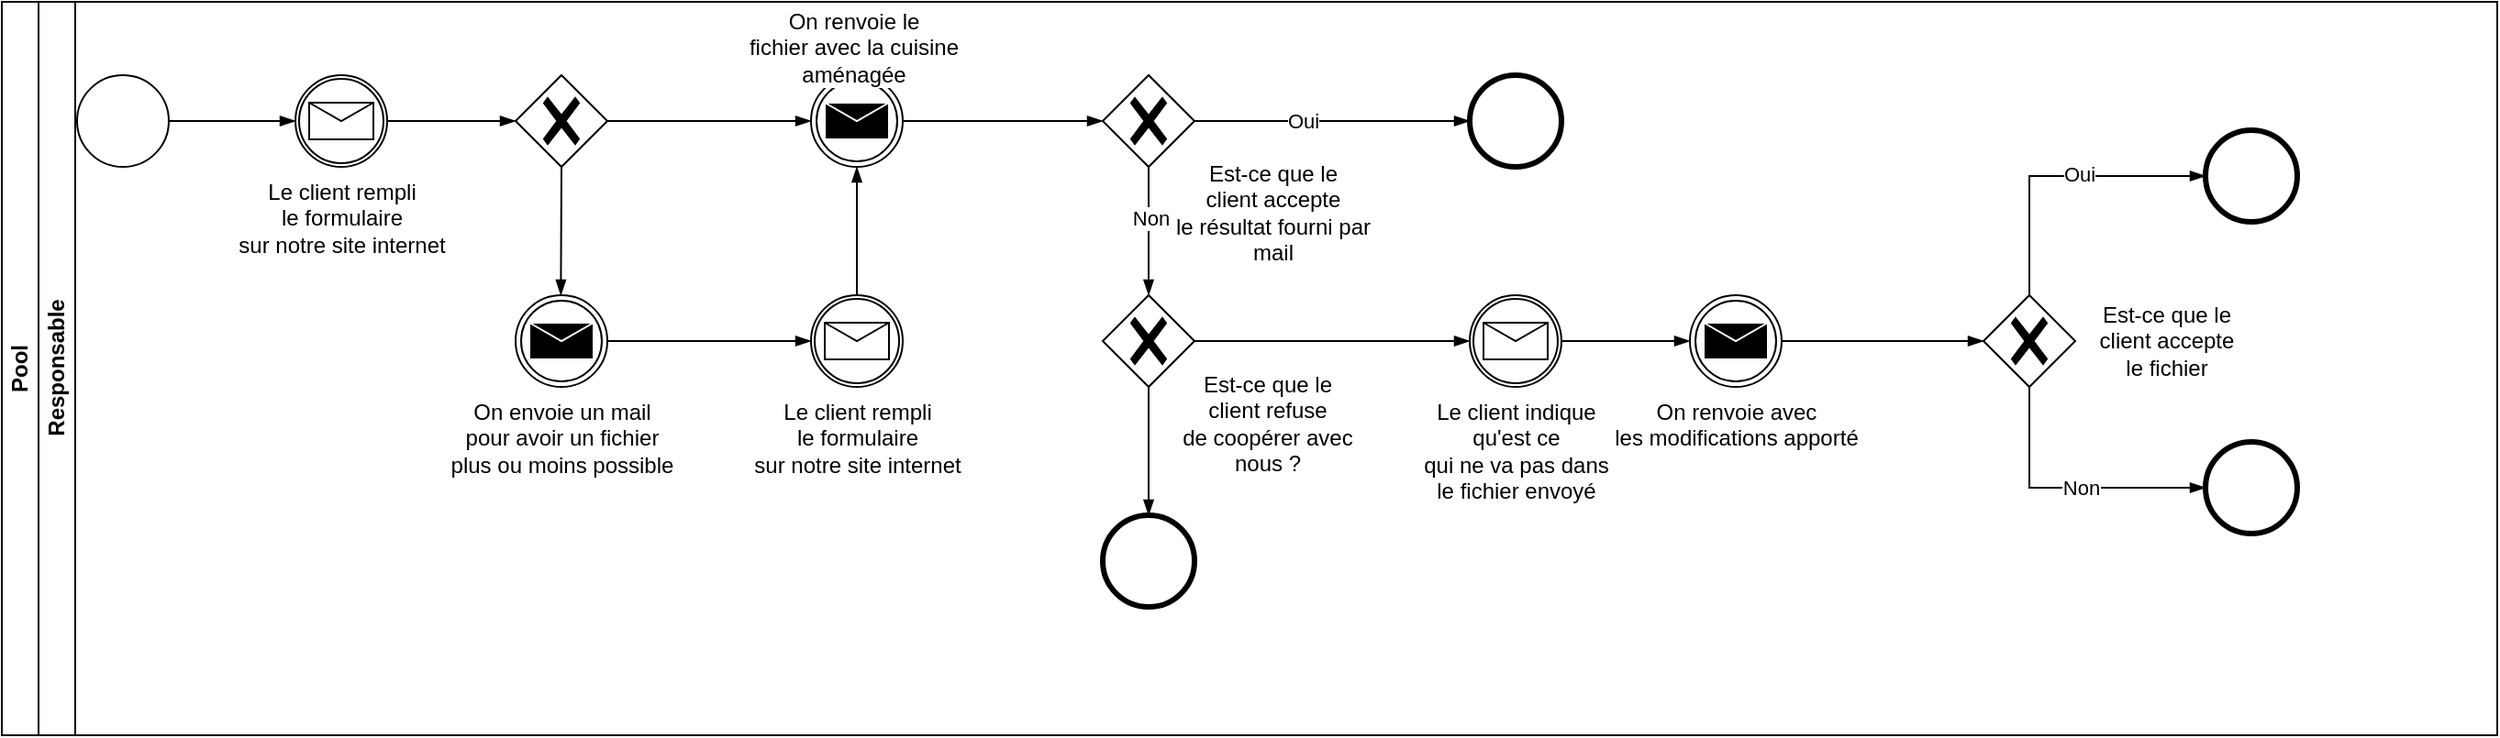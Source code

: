 <mxfile version="22.1.11" type="github">
  <diagram name="Page-1" id="r9_dcZiVTWIHIj-0cioe">
    <mxGraphModel dx="1912" dy="2209" grid="1" gridSize="10" guides="1" tooltips="1" connect="1" arrows="1" fold="1" page="1" pageScale="1" pageWidth="827" pageHeight="1169" math="0" shadow="0">
      <root>
        <mxCell id="0" />
        <mxCell id="1" parent="0" />
        <mxCell id="D1IDOb-8UlhYUGt4Y6p8-2" value="Pool" style="swimlane;html=1;childLayout=stackLayout;resizeParent=1;resizeParentMax=0;horizontal=0;startSize=20;horizontalStack=0;whiteSpace=wrap;" parent="1" vertex="1">
          <mxGeometry x="40" y="-40" width="1360" height="400" as="geometry" />
        </mxCell>
        <mxCell id="D1IDOb-8UlhYUGt4Y6p8-3" value="Responsable" style="swimlane;html=1;startSize=20;horizontal=0;" parent="1" vertex="1">
          <mxGeometry x="60" y="-40" width="1340" height="400" as="geometry" />
        </mxCell>
        <mxCell id="Vwyu7rgs5bZc1OZMxp64-15" value="" style="points=[[0.145,0.145,0],[0.5,0,0],[0.855,0.145,0],[1,0.5,0],[0.855,0.855,0],[0.5,1,0],[0.145,0.855,0],[0,0.5,0]];shape=mxgraph.bpmn.event;html=1;verticalLabelPosition=bottom;labelBackgroundColor=#ffffff;verticalAlign=top;align=center;perimeter=ellipsePerimeter;outlineConnect=0;aspect=fixed;outline=standard;symbol=general;" parent="D1IDOb-8UlhYUGt4Y6p8-3" vertex="1">
          <mxGeometry x="21" y="40" width="50" height="50" as="geometry" />
        </mxCell>
        <mxCell id="Vwyu7rgs5bZc1OZMxp64-16" value="" style="points=[[0.145,0.145,0],[0.5,0,0],[0.855,0.145,0],[1,0.5,0],[0.855,0.855,0],[0.5,1,0],[0.145,0.855,0],[0,0.5,0]];shape=mxgraph.bpmn.event;html=1;verticalLabelPosition=bottom;labelBackgroundColor=#ffffff;verticalAlign=top;align=center;perimeter=ellipsePerimeter;outlineConnect=0;aspect=fixed;outline=throwing;symbol=message;" parent="D1IDOb-8UlhYUGt4Y6p8-3" vertex="1">
          <mxGeometry x="421" y="40" width="50" height="50" as="geometry" />
        </mxCell>
        <mxCell id="Vwyu7rgs5bZc1OZMxp64-17" value="Le client rempli &lt;br&gt;le formulaire &lt;br&gt;sur notre site internet" style="points=[[0.145,0.145,0],[0.5,0,0],[0.855,0.145,0],[1,0.5,0],[0.855,0.855,0],[0.5,1,0],[0.145,0.855,0],[0,0.5,0]];shape=mxgraph.bpmn.event;html=1;verticalLabelPosition=bottom;labelBackgroundColor=#ffffff;verticalAlign=top;align=center;perimeter=ellipsePerimeter;outlineConnect=0;aspect=fixed;outline=catching;symbol=message;" parent="D1IDOb-8UlhYUGt4Y6p8-3" vertex="1">
          <mxGeometry x="140" y="40" width="50" height="50" as="geometry" />
        </mxCell>
        <mxCell id="Vwyu7rgs5bZc1OZMxp64-18" value="" style="points=[[0.25,0.25,0],[0.5,0,0],[0.75,0.25,0],[1,0.5,0],[0.75,0.75,0],[0.5,1,0],[0.25,0.75,0],[0,0.5,0]];shape=mxgraph.bpmn.gateway2;html=1;verticalLabelPosition=bottom;labelBackgroundColor=#ffffff;verticalAlign=top;align=center;perimeter=rhombusPerimeter;outlineConnect=0;outline=none;symbol=none;gwType=exclusive;" parent="D1IDOb-8UlhYUGt4Y6p8-3" vertex="1">
          <mxGeometry x="580" y="160" width="50" height="50" as="geometry" />
        </mxCell>
        <mxCell id="Vwyu7rgs5bZc1OZMxp64-20" value="" style="points=[[0.145,0.145,0],[0.5,0,0],[0.855,0.145,0],[1,0.5,0],[0.855,0.855,0],[0.5,1,0],[0.145,0.855,0],[0,0.5,0]];shape=mxgraph.bpmn.event;html=1;verticalLabelPosition=bottom;labelBackgroundColor=#ffffff;verticalAlign=top;align=center;perimeter=ellipsePerimeter;outlineConnect=0;aspect=fixed;outline=end;symbol=terminate2;" parent="D1IDOb-8UlhYUGt4Y6p8-3" vertex="1">
          <mxGeometry x="780" y="40" width="50" height="50" as="geometry" />
        </mxCell>
        <mxCell id="Vwyu7rgs5bZc1OZMxp64-21" value="" style="points=[[0.25,0.25,0],[0.5,0,0],[0.75,0.25,0],[1,0.5,0],[0.75,0.75,0],[0.5,1,0],[0.25,0.75,0],[0,0.5,0]];shape=mxgraph.bpmn.gateway2;html=1;verticalLabelPosition=bottom;labelBackgroundColor=#ffffff;verticalAlign=top;align=center;perimeter=rhombusPerimeter;outlineConnect=0;outline=none;symbol=none;gwType=exclusive;" parent="D1IDOb-8UlhYUGt4Y6p8-3" vertex="1">
          <mxGeometry x="580" y="40" width="50" height="50" as="geometry" />
        </mxCell>
        <mxCell id="Vwyu7rgs5bZc1OZMxp64-22" value="" style="points=[[0.145,0.145,0],[0.5,0,0],[0.855,0.145,0],[1,0.5,0],[0.855,0.855,0],[0.5,1,0],[0.145,0.855,0],[0,0.5,0]];shape=mxgraph.bpmn.event;html=1;verticalLabelPosition=bottom;labelBackgroundColor=#ffffff;verticalAlign=top;align=center;perimeter=ellipsePerimeter;outlineConnect=0;aspect=fixed;outline=end;symbol=terminate2;" parent="D1IDOb-8UlhYUGt4Y6p8-3" vertex="1">
          <mxGeometry x="580" y="280" width="50" height="50" as="geometry" />
        </mxCell>
        <mxCell id="Vwyu7rgs5bZc1OZMxp64-23" value="Le client indique &lt;br&gt;qu&#39;est ce&lt;br&gt;qui ne va pas dans &lt;br&gt;le fichier envoyé" style="points=[[0.145,0.145,0],[0.5,0,0],[0.855,0.145,0],[1,0.5,0],[0.855,0.855,0],[0.5,1,0],[0.145,0.855,0],[0,0.5,0]];shape=mxgraph.bpmn.event;html=1;verticalLabelPosition=bottom;labelBackgroundColor=#ffffff;verticalAlign=top;align=center;perimeter=ellipsePerimeter;outlineConnect=0;aspect=fixed;outline=catching;symbol=message;" parent="D1IDOb-8UlhYUGt4Y6p8-3" vertex="1">
          <mxGeometry x="780" y="160" width="50" height="50" as="geometry" />
        </mxCell>
        <mxCell id="Vwyu7rgs5bZc1OZMxp64-24" value="On renvoie avec &lt;br&gt;les modifications apporté" style="points=[[0.145,0.145,0],[0.5,0,0],[0.855,0.145,0],[1,0.5,0],[0.855,0.855,0],[0.5,1,0],[0.145,0.855,0],[0,0.5,0]];shape=mxgraph.bpmn.event;html=1;verticalLabelPosition=bottom;labelBackgroundColor=#ffffff;verticalAlign=top;align=center;perimeter=ellipsePerimeter;outlineConnect=0;aspect=fixed;outline=throwing;symbol=message;" parent="D1IDOb-8UlhYUGt4Y6p8-3" vertex="1">
          <mxGeometry x="900" y="160" width="50" height="50" as="geometry" />
        </mxCell>
        <mxCell id="Vwyu7rgs5bZc1OZMxp64-26" value="" style="points=[[0.25,0.25,0],[0.5,0,0],[0.75,0.25,0],[1,0.5,0],[0.75,0.75,0],[0.5,1,0],[0.25,0.75,0],[0,0.5,0]];shape=mxgraph.bpmn.gateway2;html=1;verticalLabelPosition=bottom;labelBackgroundColor=#ffffff;verticalAlign=top;align=center;perimeter=rhombusPerimeter;outlineConnect=0;outline=none;symbol=none;gwType=exclusive;" parent="D1IDOb-8UlhYUGt4Y6p8-3" vertex="1">
          <mxGeometry x="1060" y="160" width="50" height="50" as="geometry" />
        </mxCell>
        <mxCell id="Vwyu7rgs5bZc1OZMxp64-27" value="" style="points=[[0.145,0.145,0],[0.5,0,0],[0.855,0.145,0],[1,0.5,0],[0.855,0.855,0],[0.5,1,0],[0.145,0.855,0],[0,0.5,0]];shape=mxgraph.bpmn.event;html=1;verticalLabelPosition=bottom;labelBackgroundColor=#ffffff;verticalAlign=top;align=center;perimeter=ellipsePerimeter;outlineConnect=0;aspect=fixed;outline=end;symbol=terminate2;" parent="D1IDOb-8UlhYUGt4Y6p8-3" vertex="1">
          <mxGeometry x="1181" y="70" width="50" height="50" as="geometry" />
        </mxCell>
        <mxCell id="Vwyu7rgs5bZc1OZMxp64-28" value="" style="points=[[0.145,0.145,0],[0.5,0,0],[0.855,0.145,0],[1,0.5,0],[0.855,0.855,0],[0.5,1,0],[0.145,0.855,0],[0,0.5,0]];shape=mxgraph.bpmn.event;html=1;verticalLabelPosition=bottom;labelBackgroundColor=#ffffff;verticalAlign=top;align=center;perimeter=ellipsePerimeter;outlineConnect=0;aspect=fixed;outline=end;symbol=terminate2;" parent="D1IDOb-8UlhYUGt4Y6p8-3" vertex="1">
          <mxGeometry x="1181" y="240" width="50" height="50" as="geometry" />
        </mxCell>
        <mxCell id="6QLDngQJifuQpvsOph74-2" value="" style="points=[[0.25,0.25,0],[0.5,0,0],[0.75,0.25,0],[1,0.5,0],[0.75,0.75,0],[0.5,1,0],[0.25,0.75,0],[0,0.5,0]];shape=mxgraph.bpmn.gateway2;html=1;verticalLabelPosition=bottom;labelBackgroundColor=#ffffff;verticalAlign=top;align=center;perimeter=rhombusPerimeter;outlineConnect=0;outline=none;symbol=none;gwType=exclusive;" vertex="1" parent="D1IDOb-8UlhYUGt4Y6p8-3">
          <mxGeometry x="260" y="40" width="50" height="50" as="geometry" />
        </mxCell>
        <mxCell id="6QLDngQJifuQpvsOph74-3" value="On envoie un mail &lt;br&gt;pour avoir un fichier &lt;br&gt;plus ou moins possible" style="points=[[0.145,0.145,0],[0.5,0,0],[0.855,0.145,0],[1,0.5,0],[0.855,0.855,0],[0.5,1,0],[0.145,0.855,0],[0,0.5,0]];shape=mxgraph.bpmn.event;html=1;verticalLabelPosition=bottom;labelBackgroundColor=#ffffff;verticalAlign=top;align=center;perimeter=ellipsePerimeter;outlineConnect=0;aspect=fixed;outline=throwing;symbol=message;" vertex="1" parent="D1IDOb-8UlhYUGt4Y6p8-3">
          <mxGeometry x="260" y="160" width="50" height="50" as="geometry" />
        </mxCell>
        <mxCell id="6QLDngQJifuQpvsOph74-4" value="" style="edgeStyle=elbowEdgeStyle;fontSize=12;html=1;endArrow=blockThin;endFill=1;rounded=0;entryX=0;entryY=0.5;entryDx=0;entryDy=0;entryPerimeter=0;exitX=1;exitY=0.5;exitDx=0;exitDy=0;exitPerimeter=0;" edge="1" parent="D1IDOb-8UlhYUGt4Y6p8-3" source="Vwyu7rgs5bZc1OZMxp64-15" target="Vwyu7rgs5bZc1OZMxp64-17">
          <mxGeometry width="160" relative="1" as="geometry">
            <mxPoint x="71" y="64.66" as="sourcePoint" />
            <mxPoint x="121" y="64.66" as="targetPoint" />
          </mxGeometry>
        </mxCell>
        <mxCell id="6QLDngQJifuQpvsOph74-5" value="" style="edgeStyle=elbowEdgeStyle;fontSize=12;html=1;endArrow=blockThin;endFill=1;rounded=0;exitX=1;exitY=0.5;exitDx=0;exitDy=0;exitPerimeter=0;entryX=0;entryY=0.5;entryDx=0;entryDy=0;entryPerimeter=0;" edge="1" parent="D1IDOb-8UlhYUGt4Y6p8-3" source="Vwyu7rgs5bZc1OZMxp64-17" target="6QLDngQJifuQpvsOph74-2">
          <mxGeometry width="160" relative="1" as="geometry">
            <mxPoint x="220" y="64.66" as="sourcePoint" />
            <mxPoint x="260" y="64.66" as="targetPoint" />
          </mxGeometry>
        </mxCell>
        <mxCell id="6QLDngQJifuQpvsOph74-7" value="" style="edgeStyle=elbowEdgeStyle;fontSize=12;html=1;endArrow=blockThin;endFill=1;rounded=0;entryX=0;entryY=0.5;entryDx=0;entryDy=0;entryPerimeter=0;exitX=1;exitY=0.5;exitDx=0;exitDy=0;exitPerimeter=0;" edge="1" parent="D1IDOb-8UlhYUGt4Y6p8-3" source="6QLDngQJifuQpvsOph74-2" target="Vwyu7rgs5bZc1OZMxp64-16">
          <mxGeometry width="160" relative="1" as="geometry">
            <mxPoint x="329" y="64.66" as="sourcePoint" />
            <mxPoint x="379" y="64.66" as="targetPoint" />
          </mxGeometry>
        </mxCell>
        <mxCell id="6QLDngQJifuQpvsOph74-8" value="" style="edgeStyle=elbowEdgeStyle;fontSize=12;html=1;endArrow=blockThin;endFill=1;rounded=0;entryX=0.5;entryY=0;entryDx=0;entryDy=0;entryPerimeter=0;exitX=0.5;exitY=1;exitDx=0;exitDy=0;exitPerimeter=0;" edge="1" parent="D1IDOb-8UlhYUGt4Y6p8-3" source="6QLDngQJifuQpvsOph74-2" target="6QLDngQJifuQpvsOph74-3">
          <mxGeometry width="160" relative="1" as="geometry">
            <mxPoint x="284.66" y="110" as="sourcePoint" />
            <mxPoint x="285" y="140" as="targetPoint" />
            <Array as="points">
              <mxPoint x="284.66" y="140" />
            </Array>
          </mxGeometry>
        </mxCell>
        <mxCell id="6QLDngQJifuQpvsOph74-9" value="" style="edgeStyle=elbowEdgeStyle;fontSize=12;html=1;endArrow=blockThin;endFill=1;rounded=0;exitX=1;exitY=0.5;exitDx=0;exitDy=0;exitPerimeter=0;entryX=0;entryY=0.5;entryDx=0;entryDy=0;entryPerimeter=0;" edge="1" parent="D1IDOb-8UlhYUGt4Y6p8-3" source="Vwyu7rgs5bZc1OZMxp64-16" target="Vwyu7rgs5bZc1OZMxp64-21">
          <mxGeometry width="160" relative="1" as="geometry">
            <mxPoint x="480" y="64.66" as="sourcePoint" />
            <mxPoint x="530" y="64.66" as="targetPoint" />
          </mxGeometry>
        </mxCell>
        <mxCell id="6QLDngQJifuQpvsOph74-10" value="" style="edgeStyle=elbowEdgeStyle;fontSize=12;html=1;endArrow=blockThin;endFill=1;rounded=0;exitX=1;exitY=0.5;exitDx=0;exitDy=0;exitPerimeter=0;entryX=0;entryY=0.5;entryDx=0;entryDy=0;entryPerimeter=0;" edge="1" parent="D1IDOb-8UlhYUGt4Y6p8-3" source="Vwyu7rgs5bZc1OZMxp64-21" target="Vwyu7rgs5bZc1OZMxp64-20">
          <mxGeometry width="160" relative="1" as="geometry">
            <mxPoint x="640" y="64.66" as="sourcePoint" />
            <mxPoint x="700" y="64.66" as="targetPoint" />
          </mxGeometry>
        </mxCell>
        <mxCell id="6QLDngQJifuQpvsOph74-18" value="Oui" style="edgeLabel;html=1;align=center;verticalAlign=middle;resizable=0;points=[];" vertex="1" connectable="0" parent="6QLDngQJifuQpvsOph74-10">
          <mxGeometry x="-0.211" relative="1" as="geometry">
            <mxPoint as="offset" />
          </mxGeometry>
        </mxCell>
        <mxCell id="6QLDngQJifuQpvsOph74-11" value="" style="edgeStyle=elbowEdgeStyle;fontSize=12;html=1;endArrow=blockThin;endFill=1;rounded=0;entryX=0.5;entryY=0;entryDx=0;entryDy=0;entryPerimeter=0;exitX=0.5;exitY=1;exitDx=0;exitDy=0;exitPerimeter=0;" edge="1" parent="D1IDOb-8UlhYUGt4Y6p8-3" source="Vwyu7rgs5bZc1OZMxp64-21" target="Vwyu7rgs5bZc1OZMxp64-18">
          <mxGeometry width="160" relative="1" as="geometry">
            <mxPoint x="604.69" y="90" as="sourcePoint" />
            <mxPoint x="604.69" y="160" as="targetPoint" />
          </mxGeometry>
        </mxCell>
        <mxCell id="6QLDngQJifuQpvsOph74-20" value="Non" style="edgeLabel;html=1;align=center;verticalAlign=middle;resizable=0;points=[];" vertex="1" connectable="0" parent="6QLDngQJifuQpvsOph74-11">
          <mxGeometry x="-0.208" y="1" relative="1" as="geometry">
            <mxPoint as="offset" />
          </mxGeometry>
        </mxCell>
        <mxCell id="6QLDngQJifuQpvsOph74-12" value="" style="edgeStyle=elbowEdgeStyle;fontSize=12;html=1;endArrow=blockThin;endFill=1;rounded=0;exitX=0.5;exitY=1;exitDx=0;exitDy=0;exitPerimeter=0;entryX=0.5;entryY=0;entryDx=0;entryDy=0;entryPerimeter=0;" edge="1" parent="D1IDOb-8UlhYUGt4Y6p8-3" source="Vwyu7rgs5bZc1OZMxp64-18" target="Vwyu7rgs5bZc1OZMxp64-22">
          <mxGeometry width="160" relative="1" as="geometry">
            <mxPoint x="604.66" y="210" as="sourcePoint" />
            <mxPoint x="605" y="260" as="targetPoint" />
          </mxGeometry>
        </mxCell>
        <mxCell id="6QLDngQJifuQpvsOph74-13" value="" style="edgeStyle=elbowEdgeStyle;fontSize=12;html=1;endArrow=blockThin;endFill=1;rounded=0;exitX=1;exitY=0.5;exitDx=0;exitDy=0;exitPerimeter=0;entryX=0;entryY=0.5;entryDx=0;entryDy=0;entryPerimeter=0;" edge="1" parent="D1IDOb-8UlhYUGt4Y6p8-3" source="Vwyu7rgs5bZc1OZMxp64-18" target="Vwyu7rgs5bZc1OZMxp64-23">
          <mxGeometry width="160" relative="1" as="geometry">
            <mxPoint x="630" y="184.66" as="sourcePoint" />
            <mxPoint x="665" y="190" as="targetPoint" />
          </mxGeometry>
        </mxCell>
        <mxCell id="6QLDngQJifuQpvsOph74-14" value="" style="edgeStyle=elbowEdgeStyle;fontSize=12;html=1;endArrow=blockThin;endFill=1;rounded=0;exitX=1;exitY=0.5;exitDx=0;exitDy=0;exitPerimeter=0;entryX=0;entryY=0.5;entryDx=0;entryDy=0;entryPerimeter=0;" edge="1" parent="D1IDOb-8UlhYUGt4Y6p8-3" source="Vwyu7rgs5bZc1OZMxp64-23" target="Vwyu7rgs5bZc1OZMxp64-24">
          <mxGeometry width="160" relative="1" as="geometry">
            <mxPoint x="767" y="187.5" as="sourcePoint" />
            <mxPoint x="807" y="182.5" as="targetPoint" />
          </mxGeometry>
        </mxCell>
        <mxCell id="6QLDngQJifuQpvsOph74-15" value="" style="edgeStyle=elbowEdgeStyle;fontSize=12;html=1;endArrow=blockThin;endFill=1;rounded=0;exitX=1;exitY=0.5;exitDx=0;exitDy=0;exitPerimeter=0;entryX=0;entryY=0.5;entryDx=0;entryDy=0;entryPerimeter=0;" edge="1" parent="D1IDOb-8UlhYUGt4Y6p8-3" source="Vwyu7rgs5bZc1OZMxp64-24" target="Vwyu7rgs5bZc1OZMxp64-26">
          <mxGeometry width="160" relative="1" as="geometry">
            <mxPoint x="920" y="184.67" as="sourcePoint" />
            <mxPoint x="970" y="184.67" as="targetPoint" />
          </mxGeometry>
        </mxCell>
        <mxCell id="6QLDngQJifuQpvsOph74-16" value="" style="edgeStyle=elbowEdgeStyle;fontSize=12;html=1;endArrow=blockThin;endFill=1;rounded=0;entryX=0;entryY=0.5;entryDx=0;entryDy=0;entryPerimeter=0;exitX=0.5;exitY=0;exitDx=0;exitDy=0;exitPerimeter=0;" edge="1" parent="D1IDOb-8UlhYUGt4Y6p8-3" source="Vwyu7rgs5bZc1OZMxp64-26" target="Vwyu7rgs5bZc1OZMxp64-27">
          <mxGeometry width="160" relative="1" as="geometry">
            <mxPoint x="1000" y="95" as="sourcePoint" />
            <mxPoint x="1040" y="94.67" as="targetPoint" />
            <Array as="points">
              <mxPoint x="1085" y="130" />
            </Array>
          </mxGeometry>
        </mxCell>
        <mxCell id="6QLDngQJifuQpvsOph74-21" value="Oui" style="edgeLabel;html=1;align=center;verticalAlign=middle;resizable=0;points=[];" vertex="1" connectable="0" parent="6QLDngQJifuQpvsOph74-16">
          <mxGeometry x="0.143" y="1" relative="1" as="geometry">
            <mxPoint as="offset" />
          </mxGeometry>
        </mxCell>
        <mxCell id="6QLDngQJifuQpvsOph74-17" value="" style="edgeStyle=elbowEdgeStyle;fontSize=12;html=1;endArrow=blockThin;endFill=1;rounded=0;exitX=0.5;exitY=1;exitDx=0;exitDy=0;exitPerimeter=0;entryX=0;entryY=0.5;entryDx=0;entryDy=0;entryPerimeter=0;" edge="1" parent="D1IDOb-8UlhYUGt4Y6p8-3" source="Vwyu7rgs5bZc1OZMxp64-26" target="Vwyu7rgs5bZc1OZMxp64-28">
          <mxGeometry width="160" relative="1" as="geometry">
            <mxPoint x="1005" y="210" as="sourcePoint" />
            <mxPoint x="1050" y="270" as="targetPoint" />
            <Array as="points">
              <mxPoint x="1085" y="240" />
            </Array>
          </mxGeometry>
        </mxCell>
        <mxCell id="6QLDngQJifuQpvsOph74-22" value="Non" style="edgeLabel;html=1;align=center;verticalAlign=middle;resizable=0;points=[];" vertex="1" connectable="0" parent="6QLDngQJifuQpvsOph74-17">
          <mxGeometry x="0.094" relative="1" as="geometry">
            <mxPoint as="offset" />
          </mxGeometry>
        </mxCell>
        <mxCell id="Vwyu7rgs5bZc1OZMxp64-69" value="Est-ce que le&lt;br style=&quot;border-color: var(--border-color);&quot;&gt;&lt;span style=&quot;background-color: rgb(255, 255, 255);&quot;&gt;client accepte&lt;/span&gt;&lt;br style=&quot;border-color: var(--border-color);&quot;&gt;&lt;span style=&quot;background-color: rgb(255, 255, 255);&quot;&gt;le résultat fourni par mail&lt;/span&gt;" style="text;html=1;strokeColor=none;fillColor=none;align=center;verticalAlign=middle;whiteSpace=wrap;rounded=0;" parent="D1IDOb-8UlhYUGt4Y6p8-3" vertex="1">
          <mxGeometry x="608" y="100" width="130" height="30" as="geometry" />
        </mxCell>
        <mxCell id="Vwyu7rgs5bZc1OZMxp64-70" value="Est-ce que le client refuse&lt;br style=&quot;border-color: var(--border-color);&quot;&gt;&lt;span style=&quot;background-color: rgb(255, 255, 255);&quot;&gt;de coopérer avec nous ?&lt;/span&gt;" style="text;html=1;strokeColor=none;fillColor=none;align=center;verticalAlign=middle;whiteSpace=wrap;rounded=0;" parent="D1IDOb-8UlhYUGt4Y6p8-3" vertex="1">
          <mxGeometry x="620" y="200" width="100" height="60" as="geometry" />
        </mxCell>
        <mxCell id="Vwyu7rgs5bZc1OZMxp64-65" value="Est-ce que le client accepte le fichier" style="text;html=1;strokeColor=none;fillColor=none;align=center;verticalAlign=middle;whiteSpace=wrap;rounded=0;" parent="D1IDOb-8UlhYUGt4Y6p8-3" vertex="1">
          <mxGeometry x="1120" y="170" width="80" height="30" as="geometry" />
        </mxCell>
        <mxCell id="6QLDngQJifuQpvsOph74-23" value="Le client rempli &lt;br&gt;le formulaire &lt;br&gt;sur notre site internet" style="points=[[0.145,0.145,0],[0.5,0,0],[0.855,0.145,0],[1,0.5,0],[0.855,0.855,0],[0.5,1,0],[0.145,0.855,0],[0,0.5,0]];shape=mxgraph.bpmn.event;html=1;verticalLabelPosition=bottom;labelBackgroundColor=#ffffff;verticalAlign=top;align=center;perimeter=ellipsePerimeter;outlineConnect=0;aspect=fixed;outline=catching;symbol=message;" vertex="1" parent="D1IDOb-8UlhYUGt4Y6p8-3">
          <mxGeometry x="421" y="160" width="50" height="50" as="geometry" />
        </mxCell>
        <mxCell id="6QLDngQJifuQpvsOph74-24" value="" style="edgeStyle=elbowEdgeStyle;fontSize=12;html=1;endArrow=blockThin;endFill=1;rounded=0;exitX=1;exitY=0.5;exitDx=0;exitDy=0;exitPerimeter=0;entryX=0;entryY=0.5;entryDx=0;entryDy=0;entryPerimeter=0;" edge="1" parent="D1IDOb-8UlhYUGt4Y6p8-3" source="6QLDngQJifuQpvsOph74-3" target="6QLDngQJifuQpvsOph74-23">
          <mxGeometry width="160" relative="1" as="geometry">
            <mxPoint x="324" y="184.73" as="sourcePoint" />
            <mxPoint x="384" y="184.73" as="targetPoint" />
          </mxGeometry>
        </mxCell>
        <mxCell id="6QLDngQJifuQpvsOph74-25" value="" style="edgeStyle=elbowEdgeStyle;fontSize=12;html=1;endArrow=blockThin;endFill=1;rounded=0;exitX=0.5;exitY=0;exitDx=0;exitDy=0;exitPerimeter=0;entryX=0.5;entryY=1;entryDx=0;entryDy=0;entryPerimeter=0;" edge="1" parent="D1IDOb-8UlhYUGt4Y6p8-3" source="6QLDngQJifuQpvsOph74-23" target="Vwyu7rgs5bZc1OZMxp64-16">
          <mxGeometry width="160" relative="1" as="geometry">
            <mxPoint x="445.62" y="150" as="sourcePoint" />
            <mxPoint x="445.76" y="100.003" as="targetPoint" />
          </mxGeometry>
        </mxCell>
        <mxCell id="6QLDngQJifuQpvsOph74-26" value="On renvoie le&lt;br style=&quot;border-color: var(--border-color);&quot;&gt;&lt;span style=&quot;background-color: rgb(255, 255, 255);&quot;&gt;fichier avec la cuisine&lt;/span&gt;&lt;br style=&quot;border-color: var(--border-color);&quot;&gt;&lt;span style=&quot;background-color: rgb(255, 255, 255);&quot;&gt;aménagée&lt;/span&gt;" style="text;html=1;strokeColor=none;fillColor=none;align=center;verticalAlign=middle;whiteSpace=wrap;rounded=0;" vertex="1" parent="D1IDOb-8UlhYUGt4Y6p8-3">
          <mxGeometry x="374.5" width="138.5" height="50" as="geometry" />
        </mxCell>
      </root>
    </mxGraphModel>
  </diagram>
</mxfile>
